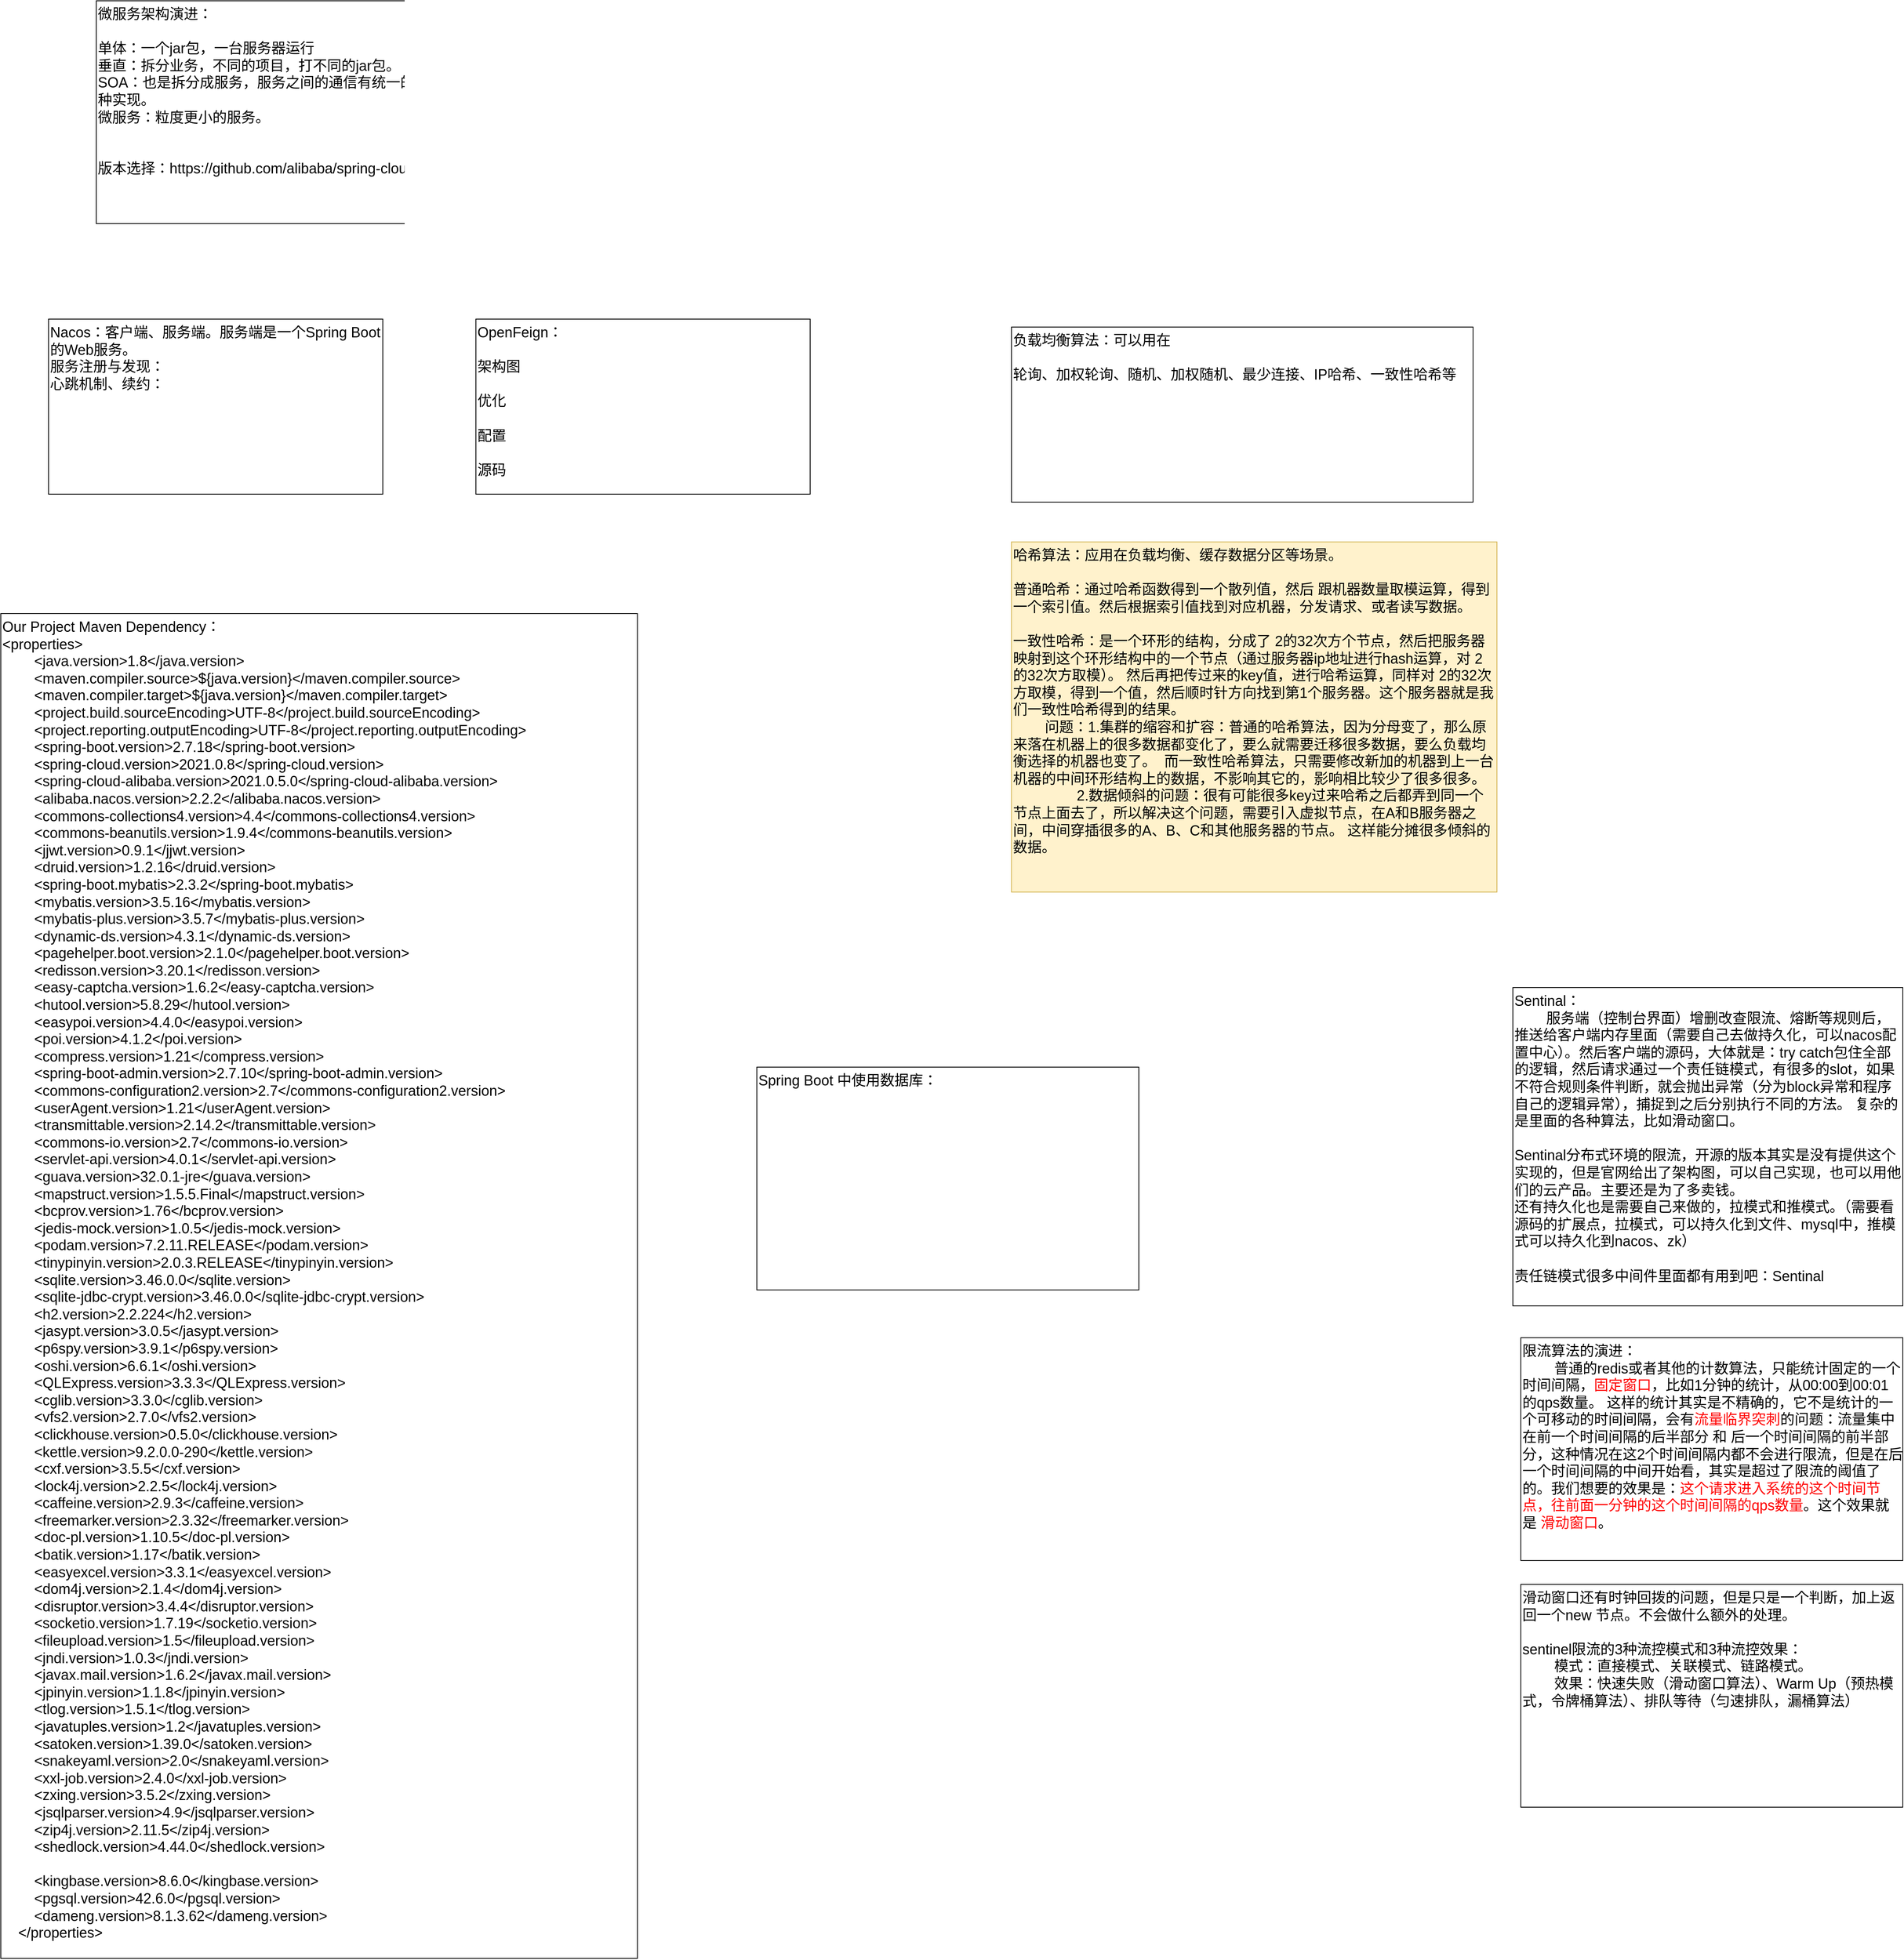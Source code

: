 <mxfile version="26.1.1">
  <diagram name="第 1 页" id="bNRUMGfdpHtpgNB-Gve9">
    <mxGraphModel dx="3391" dy="2485" grid="1" gridSize="10" guides="1" tooltips="1" connect="1" arrows="1" fold="1" page="1" pageScale="1" pageWidth="827" pageHeight="1169" math="0" shadow="0">
      <root>
        <mxCell id="0" />
        <mxCell id="1" parent="0" />
        <mxCell id="2RxM4l89XDD24nxAgFgx-1" value="Nacos：客户端、服务端。服务端是一个Spring Boot的Web服务。&lt;div&gt;服务注册与发现：&lt;/div&gt;&lt;div&gt;心跳机制、续约：&lt;br&gt;&lt;div&gt;&lt;br&gt;&lt;/div&gt;&lt;/div&gt;" style="rounded=0;whiteSpace=wrap;html=1;fontSize=18;verticalAlign=top;align=left;" parent="1" vertex="1">
          <mxGeometry x="-130" y="140" width="420" height="220" as="geometry" />
        </mxCell>
        <mxCell id="2RxM4l89XDD24nxAgFgx-2" value="&lt;div&gt;OpenFeign：&lt;/div&gt;&lt;div&gt;&lt;br&gt;&lt;/div&gt;&lt;div&gt;架构图&lt;/div&gt;&lt;div&gt;&lt;br&gt;&lt;/div&gt;&lt;div&gt;优化&lt;/div&gt;&lt;div&gt;&lt;br&gt;&lt;/div&gt;&lt;div&gt;配置&lt;/div&gt;&lt;div&gt;&lt;br&gt;&lt;/div&gt;&lt;div&gt;源码&lt;/div&gt;" style="rounded=0;whiteSpace=wrap;html=1;fontSize=18;verticalAlign=top;align=left;" parent="1" vertex="1">
          <mxGeometry x="407" y="140" width="420" height="220" as="geometry" />
        </mxCell>
        <mxCell id="2RxM4l89XDD24nxAgFgx-3" value="Our Project Maven Dependency：&lt;div&gt;&lt;div&gt;&amp;lt;properties&amp;gt;&lt;/div&gt;&lt;div&gt;&amp;nbsp; &amp;nbsp; &amp;nbsp; &amp;nbsp; &amp;lt;java.version&amp;gt;1.8&amp;lt;/java.version&amp;gt;&lt;/div&gt;&lt;div&gt;&amp;nbsp; &amp;nbsp; &amp;nbsp; &amp;nbsp; &amp;lt;maven.compiler.source&amp;gt;${java.version}&amp;lt;/maven.compiler.source&amp;gt;&lt;/div&gt;&lt;div&gt;&amp;nbsp; &amp;nbsp; &amp;nbsp; &amp;nbsp; &amp;lt;maven.compiler.target&amp;gt;${java.version}&amp;lt;/maven.compiler.target&amp;gt;&lt;/div&gt;&lt;div&gt;&amp;nbsp; &amp;nbsp; &amp;nbsp; &amp;nbsp; &amp;lt;project.build.sourceEncoding&amp;gt;UTF-8&amp;lt;/project.build.sourceEncoding&amp;gt;&lt;/div&gt;&lt;div&gt;&amp;nbsp; &amp;nbsp; &amp;nbsp; &amp;nbsp; &amp;lt;project.reporting.outputEncoding&amp;gt;UTF-8&amp;lt;/project.reporting.outputEncoding&amp;gt;&lt;/div&gt;&lt;div&gt;&amp;nbsp; &amp;nbsp; &amp;nbsp; &amp;nbsp; &amp;lt;spring-boot.version&amp;gt;2.7.18&amp;lt;/spring-boot.version&amp;gt;&lt;/div&gt;&lt;div&gt;&amp;nbsp; &amp;nbsp; &amp;nbsp; &amp;nbsp; &amp;lt;spring-cloud.version&amp;gt;2021.0.8&amp;lt;/spring-cloud.version&amp;gt;&lt;/div&gt;&lt;div&gt;&amp;nbsp; &amp;nbsp; &amp;nbsp; &amp;nbsp; &amp;lt;spring-cloud-alibaba.version&amp;gt;2021.0.5.0&amp;lt;/spring-cloud-alibaba.version&amp;gt;&lt;/div&gt;&lt;div&gt;&amp;nbsp; &amp;nbsp; &amp;nbsp; &amp;nbsp; &amp;lt;alibaba.nacos.version&amp;gt;2.2.2&amp;lt;/alibaba.nacos.version&amp;gt;&lt;/div&gt;&lt;div&gt;&amp;nbsp; &amp;nbsp; &amp;nbsp; &amp;nbsp; &amp;lt;commons-collections4.version&amp;gt;4.4&amp;lt;/commons-collections4.version&amp;gt;&lt;/div&gt;&lt;div&gt;&amp;nbsp; &amp;nbsp; &amp;nbsp; &amp;nbsp; &amp;lt;commons-beanutils.version&amp;gt;1.9.4&amp;lt;/commons-beanutils.version&amp;gt;&lt;/div&gt;&lt;div&gt;&amp;nbsp; &amp;nbsp; &amp;nbsp; &amp;nbsp; &amp;lt;jjwt.version&amp;gt;0.9.1&amp;lt;/jjwt.version&amp;gt;&lt;/div&gt;&lt;div&gt;&amp;nbsp; &amp;nbsp; &amp;nbsp; &amp;nbsp; &amp;lt;druid.version&amp;gt;1.2.16&amp;lt;/druid.version&amp;gt;&lt;/div&gt;&lt;div&gt;&amp;nbsp; &amp;nbsp; &amp;nbsp; &amp;nbsp; &amp;lt;spring-boot.mybatis&amp;gt;2.3.2&amp;lt;/spring-boot.mybatis&amp;gt;&lt;/div&gt;&lt;div&gt;&amp;nbsp; &amp;nbsp; &amp;nbsp; &amp;nbsp; &amp;lt;mybatis.version&amp;gt;3.5.16&amp;lt;/mybatis.version&amp;gt;&lt;/div&gt;&lt;div&gt;&amp;nbsp; &amp;nbsp; &amp;nbsp; &amp;nbsp; &amp;lt;mybatis-plus.version&amp;gt;3.5.7&amp;lt;/mybatis-plus.version&amp;gt;&lt;/div&gt;&lt;div&gt;&amp;nbsp; &amp;nbsp; &amp;nbsp; &amp;nbsp; &amp;lt;dynamic-ds.version&amp;gt;4.3.1&amp;lt;/dynamic-ds.version&amp;gt;&lt;/div&gt;&lt;div&gt;&amp;nbsp; &amp;nbsp; &amp;nbsp; &amp;nbsp; &amp;lt;pagehelper.boot.version&amp;gt;2.1.0&amp;lt;/pagehelper.boot.version&amp;gt;&lt;/div&gt;&lt;div&gt;&amp;nbsp; &amp;nbsp; &amp;nbsp; &amp;nbsp; &amp;lt;redisson.version&amp;gt;3.20.1&amp;lt;/redisson.version&amp;gt;&lt;/div&gt;&lt;div&gt;&amp;nbsp; &amp;nbsp; &amp;nbsp; &amp;nbsp; &amp;lt;easy-captcha.version&amp;gt;1.6.2&amp;lt;/easy-captcha.version&amp;gt;&lt;/div&gt;&lt;div&gt;&amp;nbsp; &amp;nbsp; &amp;nbsp; &amp;nbsp; &amp;lt;hutool.version&amp;gt;5.8.29&amp;lt;/hutool.version&amp;gt;&lt;/div&gt;&lt;div&gt;&amp;nbsp; &amp;nbsp; &amp;nbsp; &amp;nbsp; &amp;lt;easypoi.version&amp;gt;4.4.0&amp;lt;/easypoi.version&amp;gt;&lt;/div&gt;&lt;div&gt;&amp;nbsp; &amp;nbsp; &amp;nbsp; &amp;nbsp; &amp;lt;poi.version&amp;gt;4.1.2&amp;lt;/poi.version&amp;gt;&lt;/div&gt;&lt;div&gt;&amp;nbsp; &amp;nbsp; &amp;nbsp; &amp;nbsp; &amp;lt;compress.version&amp;gt;1.21&amp;lt;/compress.version&amp;gt;&lt;/div&gt;&lt;div&gt;&amp;nbsp; &amp;nbsp; &amp;nbsp; &amp;nbsp; &amp;lt;spring-boot-admin.version&amp;gt;2.7.10&amp;lt;/spring-boot-admin.version&amp;gt;&lt;/div&gt;&lt;div&gt;&amp;nbsp; &amp;nbsp; &amp;nbsp; &amp;nbsp; &amp;lt;commons-configuration2.version&amp;gt;2.7&amp;lt;/commons-configuration2.version&amp;gt;&lt;/div&gt;&lt;div&gt;&amp;nbsp; &amp;nbsp; &amp;nbsp; &amp;nbsp; &amp;lt;userAgent.version&amp;gt;1.21&amp;lt;/userAgent.version&amp;gt;&lt;/div&gt;&lt;div&gt;&amp;nbsp; &amp;nbsp; &amp;nbsp; &amp;nbsp; &amp;lt;transmittable.version&amp;gt;2.14.2&amp;lt;/transmittable.version&amp;gt;&lt;/div&gt;&lt;div&gt;&amp;nbsp; &amp;nbsp; &amp;nbsp; &amp;nbsp; &amp;lt;commons-io.version&amp;gt;2.7&amp;lt;/commons-io.version&amp;gt;&lt;/div&gt;&lt;div&gt;&amp;nbsp; &amp;nbsp; &amp;nbsp; &amp;nbsp; &amp;lt;servlet-api.version&amp;gt;4.0.1&amp;lt;/servlet-api.version&amp;gt;&lt;/div&gt;&lt;div&gt;&amp;nbsp; &amp;nbsp; &amp;nbsp; &amp;nbsp; &amp;lt;guava.version&amp;gt;32.0.1-jre&amp;lt;/guava.version&amp;gt;&lt;/div&gt;&lt;div&gt;&amp;nbsp; &amp;nbsp; &amp;nbsp; &amp;nbsp; &amp;lt;mapstruct.version&amp;gt;1.5.5.Final&amp;lt;/mapstruct.version&amp;gt;&lt;/div&gt;&lt;div&gt;&amp;nbsp; &amp;nbsp; &amp;nbsp; &amp;nbsp; &amp;lt;bcprov.version&amp;gt;1.76&amp;lt;/bcprov.version&amp;gt;&lt;/div&gt;&lt;div&gt;&amp;nbsp; &amp;nbsp; &amp;nbsp; &amp;nbsp; &amp;lt;jedis-mock.version&amp;gt;1.0.5&amp;lt;/jedis-mock.version&amp;gt;&lt;/div&gt;&lt;div&gt;&amp;nbsp; &amp;nbsp; &amp;nbsp; &amp;nbsp; &amp;lt;podam.version&amp;gt;7.2.11.RELEASE&amp;lt;/podam.version&amp;gt;&lt;/div&gt;&lt;div&gt;&amp;nbsp; &amp;nbsp; &amp;nbsp; &amp;nbsp; &amp;lt;tinypinyin.version&amp;gt;2.0.3.RELEASE&amp;lt;/tinypinyin.version&amp;gt;&lt;/div&gt;&lt;div&gt;&amp;nbsp; &amp;nbsp; &amp;nbsp; &amp;nbsp; &amp;lt;sqlite.version&amp;gt;3.46.0.0&amp;lt;/sqlite.version&amp;gt;&lt;/div&gt;&lt;div&gt;&amp;nbsp; &amp;nbsp; &amp;nbsp; &amp;nbsp; &amp;lt;sqlite-jdbc-crypt.version&amp;gt;3.46.0.0&amp;lt;/sqlite-jdbc-crypt.version&amp;gt;&lt;/div&gt;&lt;div&gt;&amp;nbsp; &amp;nbsp; &amp;nbsp; &amp;nbsp; &amp;lt;h2.version&amp;gt;2.2.224&amp;lt;/h2.version&amp;gt;&lt;/div&gt;&lt;div&gt;&amp;nbsp; &amp;nbsp; &amp;nbsp; &amp;nbsp; &amp;lt;jasypt.version&amp;gt;3.0.5&amp;lt;/jasypt.version&amp;gt;&lt;/div&gt;&lt;div&gt;&amp;nbsp; &amp;nbsp; &amp;nbsp; &amp;nbsp; &amp;lt;p6spy.version&amp;gt;3.9.1&amp;lt;/p6spy.version&amp;gt;&lt;/div&gt;&lt;div&gt;&amp;nbsp; &amp;nbsp; &amp;nbsp; &amp;nbsp; &amp;lt;oshi.version&amp;gt;6.6.1&amp;lt;/oshi.version&amp;gt;&lt;/div&gt;&lt;div&gt;&amp;nbsp; &amp;nbsp; &amp;nbsp; &amp;nbsp; &amp;lt;QLExpress.version&amp;gt;3.3.3&amp;lt;/QLExpress.version&amp;gt;&lt;/div&gt;&lt;div&gt;&amp;nbsp; &amp;nbsp; &amp;nbsp; &amp;nbsp; &amp;lt;cglib.version&amp;gt;3.3.0&amp;lt;/cglib.version&amp;gt;&lt;/div&gt;&lt;div&gt;&amp;nbsp; &amp;nbsp; &amp;nbsp; &amp;nbsp; &amp;lt;vfs2.version&amp;gt;2.7.0&amp;lt;/vfs2.version&amp;gt;&lt;/div&gt;&lt;div&gt;&amp;nbsp; &amp;nbsp; &amp;nbsp; &amp;nbsp; &amp;lt;clickhouse.version&amp;gt;0.5.0&amp;lt;/clickhouse.version&amp;gt;&lt;/div&gt;&lt;div&gt;&amp;nbsp; &amp;nbsp; &amp;nbsp; &amp;nbsp; &amp;lt;kettle.version&amp;gt;9.2.0.0-290&amp;lt;/kettle.version&amp;gt;&lt;/div&gt;&lt;div&gt;&amp;nbsp; &amp;nbsp; &amp;nbsp; &amp;nbsp; &amp;lt;cxf.version&amp;gt;3.5.5&amp;lt;/cxf.version&amp;gt;&lt;/div&gt;&lt;div&gt;&amp;nbsp; &amp;nbsp; &amp;nbsp; &amp;nbsp; &amp;lt;lock4j.version&amp;gt;2.2.5&amp;lt;/lock4j.version&amp;gt;&lt;/div&gt;&lt;div&gt;&amp;nbsp; &amp;nbsp; &amp;nbsp; &amp;nbsp; &amp;lt;caffeine.version&amp;gt;2.9.3&amp;lt;/caffeine.version&amp;gt;&lt;/div&gt;&lt;div&gt;&amp;nbsp; &amp;nbsp; &amp;nbsp; &amp;nbsp; &amp;lt;freemarker.version&amp;gt;2.3.32&amp;lt;/freemarker.version&amp;gt;&lt;/div&gt;&lt;div&gt;&amp;nbsp; &amp;nbsp; &amp;nbsp; &amp;nbsp; &amp;lt;doc-pl.version&amp;gt;1.10.5&amp;lt;/doc-pl.version&amp;gt;&lt;/div&gt;&lt;div&gt;&amp;nbsp; &amp;nbsp; &amp;nbsp; &amp;nbsp; &amp;lt;batik.version&amp;gt;1.17&amp;lt;/batik.version&amp;gt;&lt;/div&gt;&lt;div&gt;&amp;nbsp; &amp;nbsp; &amp;nbsp; &amp;nbsp; &amp;lt;easyexcel.version&amp;gt;3.3.1&amp;lt;/easyexcel.version&amp;gt;&lt;/div&gt;&lt;div&gt;&amp;nbsp; &amp;nbsp; &amp;nbsp; &amp;nbsp; &amp;lt;dom4j.version&amp;gt;2.1.4&amp;lt;/dom4j.version&amp;gt;&lt;/div&gt;&lt;div&gt;&amp;nbsp; &amp;nbsp; &amp;nbsp; &amp;nbsp; &amp;lt;disruptor.version&amp;gt;3.4.4&amp;lt;/disruptor.version&amp;gt;&lt;/div&gt;&lt;div&gt;&amp;nbsp; &amp;nbsp; &amp;nbsp; &amp;nbsp; &amp;lt;socketio.version&amp;gt;1.7.19&amp;lt;/socketio.version&amp;gt;&lt;/div&gt;&lt;div&gt;&amp;nbsp; &amp;nbsp; &amp;nbsp; &amp;nbsp; &amp;lt;fileupload.version&amp;gt;1.5&amp;lt;/fileupload.version&amp;gt;&lt;/div&gt;&lt;div&gt;&amp;nbsp; &amp;nbsp; &amp;nbsp; &amp;nbsp; &amp;lt;jndi.version&amp;gt;1.0.3&amp;lt;/jndi.version&amp;gt;&lt;/div&gt;&lt;div&gt;&amp;nbsp; &amp;nbsp; &amp;nbsp; &amp;nbsp; &amp;lt;javax.mail.version&amp;gt;1.6.2&amp;lt;/javax.mail.version&amp;gt;&lt;/div&gt;&lt;div&gt;&amp;nbsp; &amp;nbsp; &amp;nbsp; &amp;nbsp; &amp;lt;jpinyin.version&amp;gt;1.1.8&amp;lt;/jpinyin.version&amp;gt;&lt;/div&gt;&lt;div&gt;&amp;nbsp; &amp;nbsp; &amp;nbsp; &amp;nbsp; &amp;lt;tlog.version&amp;gt;1.5.1&amp;lt;/tlog.version&amp;gt;&lt;/div&gt;&lt;div&gt;&amp;nbsp; &amp;nbsp; &amp;nbsp; &amp;nbsp; &amp;lt;javatuples.version&amp;gt;1.2&amp;lt;/javatuples.version&amp;gt;&lt;/div&gt;&lt;div&gt;&amp;nbsp; &amp;nbsp; &amp;nbsp; &amp;nbsp; &amp;lt;satoken.version&amp;gt;1.39.0&amp;lt;/satoken.version&amp;gt;&lt;/div&gt;&lt;div&gt;&amp;nbsp; &amp;nbsp; &amp;nbsp; &amp;nbsp; &amp;lt;snakeyaml.version&amp;gt;2.0&amp;lt;/snakeyaml.version&amp;gt;&lt;/div&gt;&lt;div&gt;&amp;nbsp; &amp;nbsp; &amp;nbsp; &amp;nbsp; &amp;lt;xxl-job.version&amp;gt;2.4.0&amp;lt;/xxl-job.version&amp;gt;&lt;/div&gt;&lt;div&gt;&amp;nbsp; &amp;nbsp; &amp;nbsp; &amp;nbsp; &amp;lt;zxing.version&amp;gt;3.5.2&amp;lt;/zxing.version&amp;gt;&lt;/div&gt;&lt;div&gt;&amp;nbsp; &amp;nbsp; &amp;nbsp; &amp;nbsp; &amp;lt;jsqlparser.version&amp;gt;4.9&amp;lt;/jsqlparser.version&amp;gt;&lt;/div&gt;&lt;div&gt;&amp;nbsp; &amp;nbsp; &amp;nbsp; &amp;nbsp; &amp;lt;zip4j.version&amp;gt;2.11.5&amp;lt;/zip4j.version&amp;gt;&lt;/div&gt;&lt;div&gt;&amp;nbsp; &amp;nbsp; &amp;nbsp; &amp;nbsp; &amp;lt;shedlock.version&amp;gt;4.44.0&amp;lt;/shedlock.version&amp;gt;&lt;/div&gt;&lt;div&gt;&lt;br&gt;&lt;/div&gt;&lt;div&gt;&amp;nbsp; &amp;nbsp; &amp;nbsp; &amp;nbsp; &amp;lt;kingbase.version&amp;gt;8.6.0&amp;lt;/kingbase.version&amp;gt;&lt;/div&gt;&lt;div&gt;&amp;nbsp; &amp;nbsp; &amp;nbsp; &amp;nbsp; &amp;lt;pgsql.version&amp;gt;42.6.0&amp;lt;/pgsql.version&amp;gt;&lt;/div&gt;&lt;div&gt;&amp;nbsp; &amp;nbsp; &amp;nbsp; &amp;nbsp; &amp;lt;dameng.version&amp;gt;8.1.3.62&amp;lt;/dameng.version&amp;gt;&lt;/div&gt;&lt;div&gt;&amp;nbsp; &amp;nbsp; &amp;lt;/properties&amp;gt;&lt;/div&gt;&lt;div&gt;&lt;br&gt;&lt;/div&gt;&lt;/div&gt;" style="rounded=0;whiteSpace=wrap;html=1;fontSize=18;verticalAlign=top;align=left;" parent="1" vertex="1">
          <mxGeometry x="-190" y="510" width="800" height="1690" as="geometry" />
        </mxCell>
        <mxCell id="8Nu4Ka4w16lwiklZhjRO-1" value="微服务架构演进：&lt;div&gt;&lt;br&gt;&lt;/div&gt;&lt;div&gt;单体：一个jar包，一台服务器运行&lt;/div&gt;&lt;div&gt;垂直：拆分业务，不同的项目，打不同的jar包。&lt;/div&gt;&lt;div&gt;SOA：也是拆分成服务，服务之间的通信有统一的规则，比如ESB企业服务总线来管理服务之间的依赖。webservice也算SOA的一种实现。&lt;/div&gt;&lt;div&gt;微服务：粒度更小的服务。&lt;/div&gt;&lt;div&gt;&lt;br&gt;&lt;/div&gt;&lt;div&gt;&lt;br&gt;&lt;/div&gt;&lt;div&gt;版本选择：https://github.com/alibaba/spring-cloud-alibaba/wiki/%E7%89%88%E6%9C%AC%E8%AF%B4%E6%98%8E&lt;br&gt;&lt;div&gt;&lt;br&gt;&lt;/div&gt;&lt;/div&gt;" style="rounded=0;whiteSpace=wrap;html=1;fontSize=18;verticalAlign=top;align=left;" parent="1" vertex="1">
          <mxGeometry x="-70" y="-260" width="1050" height="280" as="geometry" />
        </mxCell>
        <mxCell id="JkpguMBfyvvDvHadpzbC-1" value="&lt;div&gt;负载均衡算法：可以用在&lt;/div&gt;&lt;div&gt;&lt;br&gt;&lt;/div&gt;&lt;div&gt;轮询、加权轮询、随机、加权随机、最少连接、IP哈希、一致性哈希等&lt;/div&gt;" style="rounded=0;whiteSpace=wrap;html=1;fontSize=18;verticalAlign=top;align=left;" parent="1" vertex="1">
          <mxGeometry x="1080" y="150" width="580" height="220" as="geometry" />
        </mxCell>
        <mxCell id="VfdaiQWPS9US5twS7hE0-1" value="&lt;div&gt;哈希算法：应用在负载均衡、缓存数据分区等场景。&lt;/div&gt;&lt;div&gt;&lt;br&gt;&lt;/div&gt;&lt;div&gt;普通哈希：通过哈希函数得到一个散列值，然后 跟机器数量取模运算，得到一个索引值。然后根据索引值找到对应机器，分发请求、或者读写数据。&lt;/div&gt;&lt;div&gt;&lt;br&gt;&lt;/div&gt;一致性哈希：是一个环形的结构，分成了 2的32次方个节点，然后把服务器映射到这个环形结构中的一个节点（通过服务器ip地址进行hash运算，对 2的32次方取模）。 然后再把传过来的key值，进行哈希运算，同样对 2的32次方取模，得到一个值，然后顺时针方向找到第1个服务器。这个服务器就是我们一致性哈希得到的结果。&lt;div&gt;&lt;span style=&quot;white-space: pre;&quot;&gt;&#x9;&lt;/span&gt;问题：1.集群的缩容和扩容：普通的哈希算法，因为分母变了，那么原来落在机器上的很多数据都变化了，要么就需要迁移很多数据，要么负载均衡选择的机器也变了。&amp;nbsp; 而一致性哈希算法，只需要修改新加的机器到上一台机器的中间环形结构上的数据，不影响其它的，影响相比较少了很多很多。&lt;br&gt;&lt;/div&gt;&lt;div&gt;&lt;span style=&quot;white-space: pre;&quot;&gt;&#x9;&lt;/span&gt;&lt;span style=&quot;white-space: pre;&quot;&gt;&#x9;&lt;/span&gt;2.数据倾斜的问题：很有可能很多key过来哈希之后都弄到同一个节点上面去了，所以解决这个问题，需要引入虚拟节点，在A和B服务器之间，中间穿插很多的A、B、C和其他服务器的节点。 这样能分摊很多倾斜的数据。&lt;br&gt;&lt;/div&gt;" style="rounded=0;whiteSpace=wrap;html=1;fontSize=18;verticalAlign=top;align=left;fillColor=#fff2cc;strokeColor=#d6b656;" parent="1" vertex="1">
          <mxGeometry x="1080" y="420" width="610" height="440" as="geometry" />
        </mxCell>
        <mxCell id="VfdaiQWPS9US5twS7hE0-2" value="Spring Boot 中使用数据库：" style="rounded=0;whiteSpace=wrap;html=1;fontSize=18;verticalAlign=top;align=left;" parent="1" vertex="1">
          <mxGeometry x="760" y="1080" width="480" height="280" as="geometry" />
        </mxCell>
        <mxCell id="llbknPpr0wl2aexQ5wte-1" value="Sentinal：&lt;div&gt;&lt;span style=&quot;white-space: pre;&quot;&gt;&#x9;&lt;/span&gt;服务端（控制台界面）增删改查限流、熔断等规则后，推送给客户端内存里面（需要自己去做持久化，可以nacos配置中心）。然后客户端的源码，大体就是：try catch包住全部的逻辑，然后请求通过一个责任链模式，有很多的slot，如果不符合规则条件判断，就会抛出异常（分为block异常和程序自己的逻辑异常），捕捉到之后分别执行不同的方法。 复杂的是里面的各种算法，比如滑动窗口。&lt;br&gt;&lt;/div&gt;&lt;div&gt;&lt;br&gt;&lt;/div&gt;&lt;div&gt;Sentinal分布式环境的限流，开源的版本其实是没有提供这个实现的，但是官网给出了架构图，可以自己实现，也可以用他们的云产品。主要还是为了多卖钱。&lt;/div&gt;&lt;div&gt;还有持久化也是需要自己来做的，拉模式和推模式。（需要看源码的扩展点，拉模式，可以持久化到文件、mysql中，推模式可以持久化到nacos、zk）&lt;/div&gt;&lt;div&gt;&lt;br&gt;&lt;/div&gt;&lt;div&gt;责任链模式很多中间件里面都有用到吧：Sentinal&lt;/div&gt;&lt;div&gt;&lt;br&gt;&lt;/div&gt;" style="rounded=0;whiteSpace=wrap;html=1;fontSize=18;verticalAlign=top;align=left;" parent="1" vertex="1">
          <mxGeometry x="1710" y="980" width="490" height="400" as="geometry" />
        </mxCell>
        <mxCell id="UeN3P7YvOwQrCzJwxY_4-1" value="限流算法的演进：&lt;div&gt;&lt;span style=&quot;white-space: pre;&quot;&gt;&#x9;&lt;/span&gt;普通的redis或者其他的计数算法，只能统计固定的一个时间间隔，&lt;font style=&quot;color: rgb(255, 0, 0);&quot;&gt;固定窗口&lt;/font&gt;，比如1分钟的统计，从00:00到00:01的qps数量。 这样的统计其实是不精确的，&lt;span style=&quot;background-color: transparent; color: light-dark(rgb(0, 0, 0), rgb(255, 255, 255));&quot;&gt;它不是统计的一个可移动的时间间隔，&lt;/span&gt;&lt;span style=&quot;background-color: transparent; color: light-dark(rgb(0, 0, 0), rgb(255, 255, 255));&quot;&gt;会有&lt;/span&gt;&lt;font style=&quot;background-color: transparent; color: rgb(255, 0, 0);&quot;&gt;流量临界突刺&lt;/font&gt;&lt;span style=&quot;background-color: transparent; color: light-dark(rgb(0, 0, 0), rgb(255, 255, 255));&quot;&gt;的问题：流量集中在前一个时间间隔的后半部分 和 后一个时间间隔的前半部分，这种情况在这2个时间间隔内都不会进行限流，但是在后一个时间间隔的中间开始看，其实是超过了限流的阈值了的。我们想要的效果是：&lt;/span&gt;&lt;font style=&quot;background-color: transparent; color: rgb(255, 0, 0);&quot;&gt;这个请求进入系统的这个时间节点，往前面一分钟的这个时间间隔的qps数量&lt;/font&gt;&lt;span style=&quot;background-color: transparent; color: light-dark(rgb(0, 0, 0), rgb(255, 255, 255));&quot;&gt;。这个效果就是 &lt;/span&gt;&lt;font style=&quot;background-color: transparent; color: rgb(255, 0, 0);&quot;&gt;滑动窗口&lt;/font&gt;&lt;span style=&quot;background-color: transparent; color: light-dark(rgb(0, 0, 0), rgb(255, 255, 255));&quot;&gt;。&lt;/span&gt;&lt;/div&gt;&lt;div&gt;&lt;div&gt;&lt;br&gt;&lt;/div&gt;&lt;/div&gt;" style="rounded=0;whiteSpace=wrap;html=1;fontSize=18;verticalAlign=top;align=left;" parent="1" vertex="1">
          <mxGeometry x="1720" y="1420" width="480" height="280" as="geometry" />
        </mxCell>
        <mxCell id="YG4GrdYwy3NGrYMXa4sz-1" value="滑动窗口还有时钟回拨的问题，但是只是一个判断，加上返回一个new 节点。不会做什么额外的处理。&lt;div&gt;&lt;br&gt;&lt;/div&gt;&lt;div&gt;sentinel限流的3种流控模式和3种流控效果：&lt;/div&gt;&lt;div&gt;&lt;span style=&quot;white-space: pre;&quot;&gt;&#x9;&lt;/span&gt;模式：直接模式、关联模式、链路模式。&lt;/div&gt;&lt;div&gt;&lt;span style=&quot;white-space: pre;&quot;&gt;&#x9;&lt;/span&gt;效果：快速失败（滑动窗口算法）、Warm Up（预热模式，令牌桶算法）、排队等待（匀速排队，漏桶算法）&lt;br&gt;&lt;/div&gt;&lt;div&gt;&lt;div&gt;&lt;div&gt;&lt;br&gt;&lt;/div&gt;&lt;/div&gt;&lt;/div&gt;" style="rounded=0;whiteSpace=wrap;html=1;fontSize=18;verticalAlign=top;align=left;" parent="1" vertex="1">
          <mxGeometry x="1720" y="1730" width="480" height="280" as="geometry" />
        </mxCell>
      </root>
    </mxGraphModel>
  </diagram>
</mxfile>
